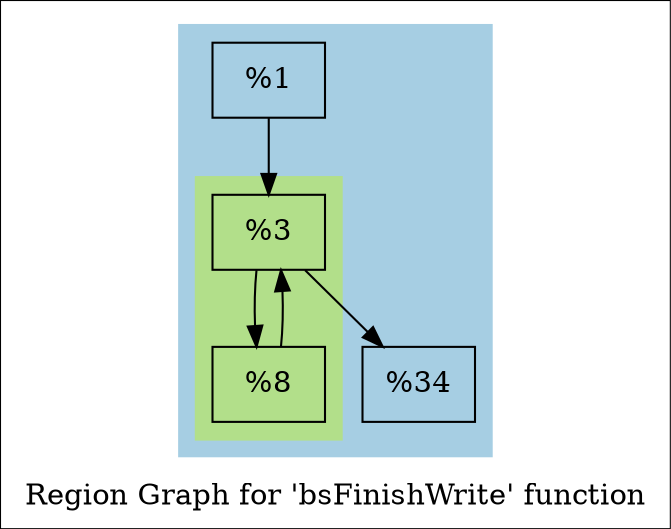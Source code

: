 digraph "Region Graph for 'bsFinishWrite' function" {
	label="Region Graph for 'bsFinishWrite' function";

	Node0x11394e0 [shape=record,label="{%1}"];
	Node0x11394e0 -> Node0x1104610;
	Node0x1104610 [shape=record,label="{%3}"];
	Node0x1104610 -> Node0x13ac1c0;
	Node0x1104610 -> Node0x14386e0;
	Node0x13ac1c0 [shape=record,label="{%8}"];
	Node0x13ac1c0 -> Node0x1104610[constraint=false];
	Node0x14386e0 [shape=record,label="{%34}"];
	colorscheme = "paired12"
        subgraph cluster_0x14830d0 {
          label = "";
          style = filled;
          color = 1
          subgraph cluster_0x1483050 {
            label = "";
            style = filled;
            color = 3
            Node0x1104610;
            Node0x13ac1c0;
          }
          Node0x11394e0;
          Node0x14386e0;
        }
}
